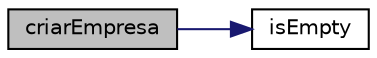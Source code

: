 digraph "criarEmpresa"
{
  edge [fontname="Helvetica",fontsize="10",labelfontname="Helvetica",labelfontsize="10"];
  node [fontname="Helvetica",fontsize="10",shape=record];
  rankdir="LR";
  Node19 [label="criarEmpresa",height=0.2,width=0.4,color="black", fillcolor="grey75", style="filled", fontcolor="black"];
  Node19 -> Node20 [color="midnightblue",fontsize="10",style="solid",fontname="Helvetica"];
  Node20 [label="isEmpty",height=0.2,width=0.4,color="black", fillcolor="white", style="filled",URL="$string_util_8cpp.html#adb75e2b6ba880ac5d1e51fec475a6a14",tooltip="checa se uma string está vazia "];
}
